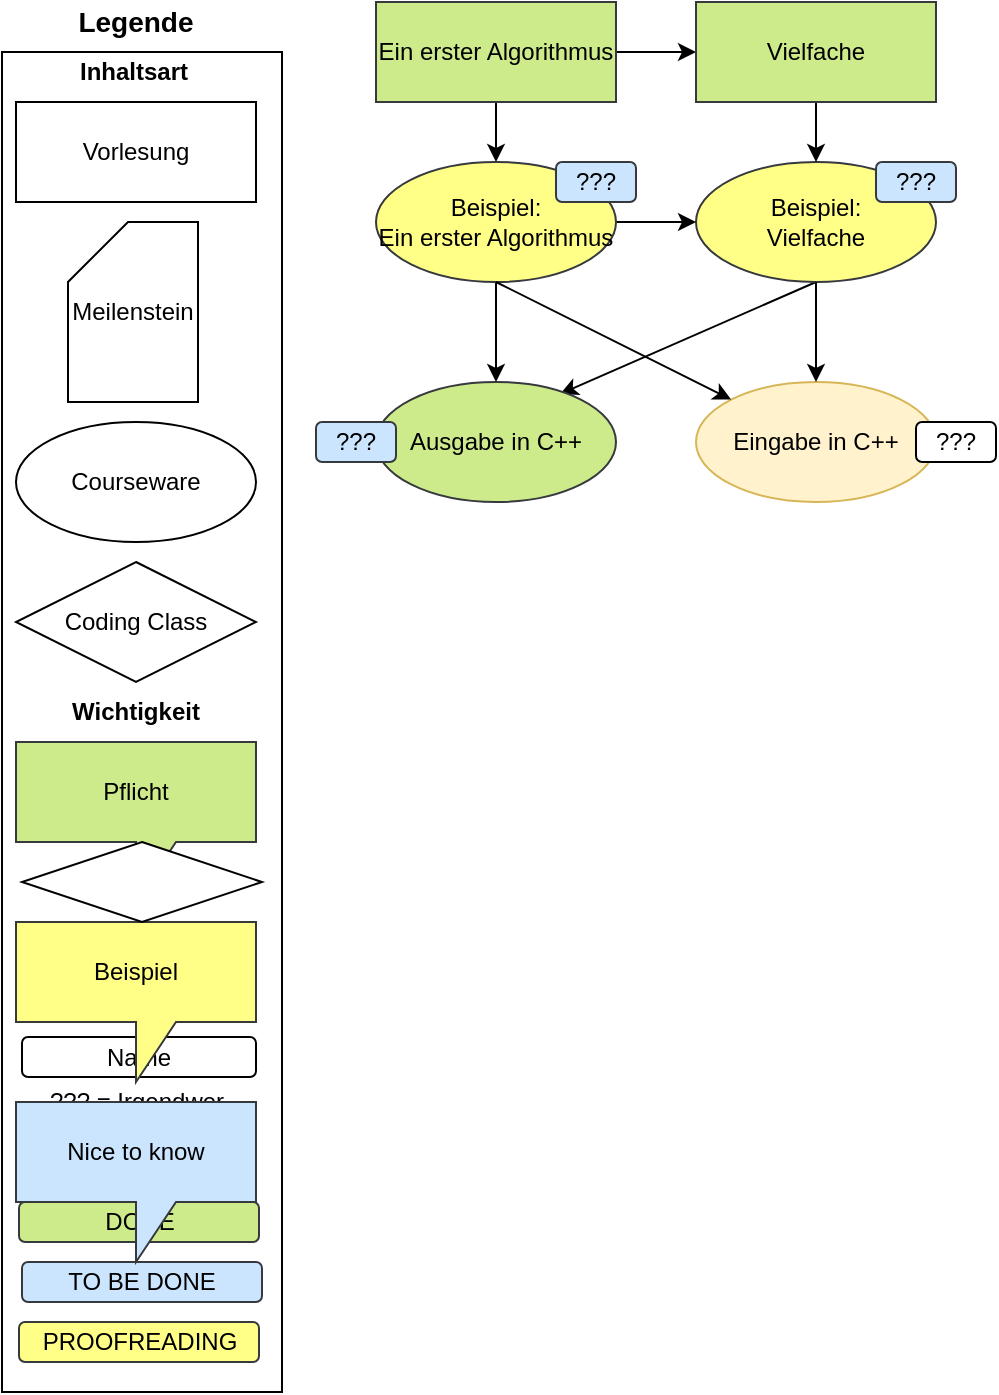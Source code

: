 <mxfile version="12.1.0" type="github" pages="1"><diagram id="Wyt8yrSQ3RSMpkzc1AXA" name="Page-1"><mxGraphModel dx="971" dy="521" grid="1" gridSize="10" guides="1" tooltips="1" connect="1" arrows="1" fold="1" page="1" pageScale="1" pageWidth="4681" pageHeight="3300" math="0" shadow="0"><root><mxCell id="0"/><mxCell id="1" style="" parent="0"/><mxCell id="2e9VviOoSvJhzy74QU0r-17" value="" style="rounded=0;whiteSpace=wrap;html=1;fillColor=none;" parent="1" vertex="1"><mxGeometry x="13" y="65" width="140" height="670" as="geometry"/></mxCell><mxCell id="YNsSI02lV_WkkaifhmP2-2" value="Coding Class" style="rhombus;whiteSpace=wrap;html=1;" parent="1" vertex="1"><mxGeometry x="20" y="320" width="120" height="60" as="geometry"/></mxCell><mxCell id="2e9VviOoSvJhzy74QU0r-11" style="edgeStyle=none;rounded=0;comic=0;jumpStyle=none;orthogonalLoop=1;jettySize=auto;html=1;exitX=0.5;exitY=1;exitDx=0;exitDy=0;entryX=0.767;entryY=0.1;entryDx=0;entryDy=0;entryPerimeter=0;strokeColor=#000000;" parent="1" source="YNsSI02lV_WkkaifhmP2-5" target="2e9VviOoSvJhzy74QU0r-6" edge="1"><mxGeometry relative="1" as="geometry"/></mxCell><mxCell id="YNsSI02lV_WkkaifhmP2-5" value="Beispiel:&lt;br&gt;Vielfache" style="ellipse;whiteSpace=wrap;html=1;fillColor=#ffff88;strokeColor=#36393d;" parent="1" vertex="1"><mxGeometry x="360" y="120" width="120" height="60" as="geometry"/></mxCell><mxCell id="YNsSI02lV_WkkaifhmP2-6" value="Meilenstein" style="shape=card;whiteSpace=wrap;html=1;" parent="1" vertex="1"><mxGeometry x="46" y="150" width="65" height="90" as="geometry"/></mxCell><mxCell id="YNsSI02lV_WkkaifhmP2-10" value="Name" style="rounded=1;whiteSpace=wrap;html=1;" parent="1" vertex="1"><mxGeometry x="23" y="557.5" width="117" height="20" as="geometry"/></mxCell><mxCell id="YNsSI02lV_WkkaifhmP2-11" value="Vorlesung" style="rounded=0;whiteSpace=wrap;html=1;" parent="1" vertex="1"><mxGeometry x="20" y="90" width="120" height="50" as="geometry"/></mxCell><mxCell id="YNsSI02lV_WkkaifhmP2-14" value="DONE" style="rounded=1;whiteSpace=wrap;html=1;fillColor=#cdeb8b;strokeColor=#36393d;" parent="1" vertex="1"><mxGeometry x="21.5" y="640" width="120" height="20" as="geometry"/></mxCell><mxCell id="YNsSI02lV_WkkaifhmP2-15" value="TO BE DONE" style="rounded=1;whiteSpace=wrap;html=1;fillColor=#cce5ff;strokeColor=#36393d;" parent="1" vertex="1"><mxGeometry x="23" y="670" width="120" height="20" as="geometry"/></mxCell><mxCell id="YNsSI02lV_WkkaifhmP2-16" value="PROOFREADING" style="rounded=1;whiteSpace=wrap;html=1;fillColor=#ffff88;strokeColor=#36393d;" parent="1" vertex="1"><mxGeometry x="21.5" y="700" width="120" height="20" as="geometry"/></mxCell><mxCell id="YNsSI02lV_WkkaifhmP2-20" style="edgeStyle=orthogonalEdgeStyle;rounded=0;orthogonalLoop=1;jettySize=auto;html=1;exitX=0.5;exitY=1;exitDx=0;exitDy=0;entryX=0.5;entryY=0;entryDx=0;entryDy=0;jumpStyle=arc;comic=0;" parent="1" source="YNsSI02lV_WkkaifhmP2-17" target="YNsSI02lV_WkkaifhmP2-18" edge="1"><mxGeometry relative="1" as="geometry"/></mxCell><mxCell id="YNsSI02lV_WkkaifhmP2-23" style="edgeStyle=orthogonalEdgeStyle;rounded=0;orthogonalLoop=1;jettySize=auto;html=1;exitX=1;exitY=0.5;exitDx=0;exitDy=0;entryX=0;entryY=0.5;entryDx=0;entryDy=0;" parent="1" source="YNsSI02lV_WkkaifhmP2-17" target="YNsSI02lV_WkkaifhmP2-21" edge="1"><mxGeometry relative="1" as="geometry"/></mxCell><mxCell id="YNsSI02lV_WkkaifhmP2-17" value="Ein erster Algorithmus" style="rounded=0;whiteSpace=wrap;html=1;fillColor=#cdeb8b;strokeColor=#36393d;" parent="1" vertex="1"><mxGeometry x="200" y="40" width="120" height="50" as="geometry"/></mxCell><mxCell id="2e9VviOoSvJhzy74QU0r-10" style="rounded=0;comic=0;jumpStyle=none;orthogonalLoop=1;jettySize=auto;html=1;exitX=0.5;exitY=1;exitDx=0;exitDy=0;strokeColor=#000000;" parent="1" source="YNsSI02lV_WkkaifhmP2-18" target="2e9VviOoSvJhzy74QU0r-6" edge="1"><mxGeometry relative="1" as="geometry"/></mxCell><mxCell id="2e9VviOoSvJhzy74QU0r-15" style="edgeStyle=none;rounded=0;comic=0;jumpStyle=none;orthogonalLoop=1;jettySize=auto;html=1;exitX=1;exitY=0.5;exitDx=0;exitDy=0;entryX=0;entryY=0.5;entryDx=0;entryDy=0;strokeColor=#000000;fillColor=#f8cecc;" parent="1" source="YNsSI02lV_WkkaifhmP2-18" target="YNsSI02lV_WkkaifhmP2-5" edge="1"><mxGeometry relative="1" as="geometry"/></mxCell><mxCell id="YNsSI02lV_WkkaifhmP2-18" value="Beispiel:&lt;br&gt;Ein erster Algorithmus" style="ellipse;whiteSpace=wrap;html=1;fillColor=#ffff88;strokeColor=#36393d;" parent="1" vertex="1"><mxGeometry x="200" y="120" width="120" height="60" as="geometry"/></mxCell><mxCell id="YNsSI02lV_WkkaifhmP2-25" style="edgeStyle=orthogonalEdgeStyle;rounded=0;orthogonalLoop=1;jettySize=auto;html=1;exitX=0.5;exitY=1;exitDx=0;exitDy=0;" parent="1" source="YNsSI02lV_WkkaifhmP2-21" target="YNsSI02lV_WkkaifhmP2-5" edge="1"><mxGeometry relative="1" as="geometry"/></mxCell><mxCell id="YNsSI02lV_WkkaifhmP2-21" value="Vielfache" style="rounded=0;whiteSpace=wrap;html=1;fillColor=#cdeb8b;strokeColor=#36393d;" parent="1" vertex="1"><mxGeometry x="360" y="40" width="120" height="50" as="geometry"/></mxCell><mxCell id="2e9VviOoSvJhzy74QU0r-6" value="Ausgabe in C++" style="ellipse;whiteSpace=wrap;html=1;fillColor=#cdeb8b;strokeColor=#36393d;" parent="1" vertex="1"><mxGeometry x="200" y="230" width="120" height="60" as="geometry"/></mxCell><mxCell id="2e9VviOoSvJhzy74QU0r-12" value="Courseware" style="ellipse;whiteSpace=wrap;html=1;" parent="1" vertex="1"><mxGeometry x="20" y="250" width="120" height="60" as="geometry"/></mxCell><mxCell id="2e9VviOoSvJhzy74QU0r-18" value="&lt;b&gt;&lt;font style=&quot;font-size: 14px&quot;&gt;Legende&lt;/font&gt;&lt;/b&gt;" style="text;html=1;strokeColor=none;fillColor=none;align=center;verticalAlign=middle;whiteSpace=wrap;rounded=0;" parent="1" vertex="1"><mxGeometry x="50" y="40" width="60" height="20" as="geometry"/></mxCell><mxCell id="2e9VviOoSvJhzy74QU0r-19" value="&lt;b&gt;&lt;font style=&quot;font-size: 14px&quot;&gt;Zustände&lt;/font&gt;&lt;/b&gt;" style="text;html=1;strokeColor=none;fillColor=none;align=center;verticalAlign=middle;whiteSpace=wrap;rounded=0;" parent="1" vertex="1"><mxGeometry x="50" y="605" width="60" height="20" as="geometry"/></mxCell><mxCell id="2e9VviOoSvJhzy74QU0r-21" value="&lt;b&gt;&lt;font style=&quot;font-size: 14px&quot;&gt;Assigned To&lt;/font&gt;&lt;/b&gt;" style="text;html=1;strokeColor=none;fillColor=none;align=center;verticalAlign=middle;whiteSpace=wrap;rounded=0;" parent="1" vertex="1"><mxGeometry x="21.5" y="530" width="120" height="20" as="geometry"/></mxCell><mxCell id="2e9VviOoSvJhzy74QU0r-28" value="??? = Irgendwer" style="text;html=1;strokeColor=none;fillColor=none;align=center;verticalAlign=middle;whiteSpace=wrap;rounded=0;" parent="1" vertex="1"><mxGeometry x="21.5" y="580" width="117" height="20" as="geometry"/></mxCell><mxCell id="Tgc2R-9lb7ekBUgRPGqR-1" value="&lt;b&gt;Wichtigkeit&lt;/b&gt;" style="text;html=1;strokeColor=none;fillColor=none;align=center;verticalAlign=middle;whiteSpace=wrap;rounded=0;" parent="1" vertex="1"><mxGeometry x="50" y="385" width="60" height="20" as="geometry"/></mxCell><mxCell id="oYj94LS83K9F-aLHHSQ7-1" value="Pflicht" style="shape=callout;whiteSpace=wrap;html=1;perimeter=calloutPerimeter;fillColor=#cdeb8b;strokeColor=#36393d;" vertex="1" parent="1"><mxGeometry x="20" y="410" width="120" height="80" as="geometry"/></mxCell><mxCell id="oYj94LS83K9F-aLHHSQ7-2" value="Beispiel" style="shape=callout;whiteSpace=wrap;html=1;perimeter=calloutPerimeter;fillColor=#ffff88;strokeColor=#36393d;" vertex="1" parent="1"><mxGeometry x="20" y="500" width="120" height="80" as="geometry"/></mxCell><mxCell id="oYj94LS83K9F-aLHHSQ7-5" value="Nice to know" style="shape=callout;whiteSpace=wrap;html=1;perimeter=calloutPerimeter;fillColor=#cce5ff;strokeColor=#36393d;" vertex="1" parent="1"><mxGeometry x="20" y="590" width="120" height="80" as="geometry"/></mxCell><mxCell id="oYj94LS83K9F-aLHHSQ7-6" value="&lt;b&gt;Inhaltsart&lt;/b&gt;" style="text;html=1;strokeColor=none;fillColor=none;align=center;verticalAlign=middle;whiteSpace=wrap;rounded=0;" vertex="1" parent="1"><mxGeometry x="58.5" y="65" width="40" height="20" as="geometry"/></mxCell><mxCell id="B_I8aT1JAoUhAAaeeT8g-3" value="" style="rhombus;whiteSpace=wrap;html=1;" vertex="1" parent="1"><mxGeometry x="23" y="460" width="120" height="40" as="geometry"/></mxCell><mxCell id="B_I8aT1JAoUhAAaeeT8g-4" value="Eingabe in C++" style="ellipse;whiteSpace=wrap;html=1;fillColor=#fff2cc;strokeColor=#d6b656;" vertex="1" parent="1"><mxGeometry x="360" y="230" width="120" height="60" as="geometry"/></mxCell><mxCell id="B_I8aT1JAoUhAAaeeT8g-5" style="edgeStyle=orthogonalEdgeStyle;rounded=0;orthogonalLoop=1;jettySize=auto;html=1;exitX=0.5;exitY=1;exitDx=0;exitDy=0;" edge="1" parent="1" source="B_I8aT1JAoUhAAaeeT8g-4" target="B_I8aT1JAoUhAAaeeT8g-4"><mxGeometry relative="1" as="geometry"/></mxCell><mxCell id="B_I8aT1JAoUhAAaeeT8g-13" style="edgeStyle=none;rounded=0;orthogonalLoop=1;jettySize=auto;html=1;entryX=0.5;entryY=0;entryDx=0;entryDy=0;" edge="1" parent="1"><mxGeometry relative="1" as="geometry"><mxPoint x="420" y="180" as="sourcePoint"/><mxPoint x="420" y="230" as="targetPoint"/></mxGeometry></mxCell><mxCell id="B_I8aT1JAoUhAAaeeT8g-14" style="rounded=0;orthogonalLoop=1;jettySize=auto;html=1;exitX=0.5;exitY=1;exitDx=0;exitDy=0;entryX=0;entryY=0;entryDx=0;entryDy=0;" edge="1" parent="1"><mxGeometry relative="1" as="geometry"><mxPoint x="260" y="180" as="sourcePoint"/><mxPoint x="377.574" y="238.787" as="targetPoint"/></mxGeometry></mxCell><mxCell id="FTDDd-owseV0-7RKEGn8-1" value="Assigned" style="" parent="0"/><mxCell id="FTDDd-owseV0-7RKEGn8-4" value="&lt;div&gt;???&lt;/div&gt;" style="rounded=1;whiteSpace=wrap;html=1;fillColor=#cce5ff;strokeColor=#36393d;" parent="FTDDd-owseV0-7RKEGn8-1" vertex="1"><mxGeometry x="450" y="120" width="40" height="20" as="geometry"/></mxCell><mxCell id="Srz_F0b2qAnOa-qPsFeJ-2" value="???" style="rounded=1;whiteSpace=wrap;html=1;fillColor=#cce5ff;strokeColor=#36393d;" parent="FTDDd-owseV0-7RKEGn8-1" vertex="1"><mxGeometry x="170" y="250" width="40" height="20" as="geometry"/></mxCell><mxCell id="Srz_F0b2qAnOa-qPsFeJ-3" value="???" style="rounded=1;whiteSpace=wrap;html=1;fillColor=#cce5ff;strokeColor=#36393d;" parent="FTDDd-owseV0-7RKEGn8-1" vertex="1"><mxGeometry x="290" y="120" width="40" height="20" as="geometry"/></mxCell><mxCell id="B_I8aT1JAoUhAAaeeT8g-8" value="???" style="rounded=1;whiteSpace=wrap;html=1;" vertex="1" parent="FTDDd-owseV0-7RKEGn8-1"><mxGeometry x="470" y="250" width="40" height="20" as="geometry"/></mxCell></root></mxGraphModel></diagram></mxfile>